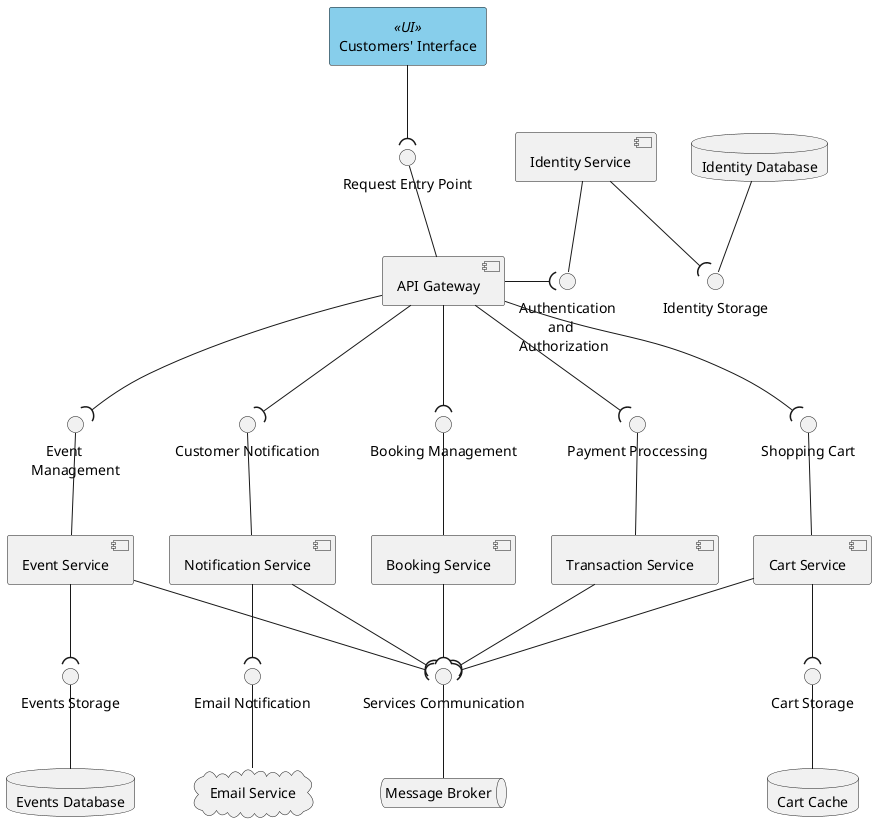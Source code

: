 @startuml "component-diagram"

!define webPage rectangle #SkyBlue
!define externalSystem cloud

webPage "Customers' Interface" <<UI>> as Customer_UI
interface "Request Entry Point" as I_EntryPoint

Customer_UI --( I_EntryPoint
[API Gateway] as Gateway
Gateway -up- I_EntryPoint

interface "Authentication\n        and \nAuthorization" as I_Identity
interface "Customer Notification" as I_Notifications
interface "Booking Management" as I_Booking_Management
interface "    Event\nManagement" as I_Event_Management
interface "Shopping Cart" as I_Shopping_Cart
interface "Payment Proccessing" as I_Payment_Proccessing

Gateway -right-( I_Identity
Gateway -down-( I_Notifications
Gateway -down-( I_Booking_Management
Gateway -down-( I_Event_Management
Gateway -down-( I_Shopping_Cart
Gateway -down-( I_Payment_Proccessing

[Identity Service] -- I_Identity
interface "Identity Storage" as I_Identity_Storage
database "Identity Database" as IdentityDb
IdentityDb -- I_Identity_Storage
[Identity Service] --( I_Identity_Storage

[Event Service] -up- I_Event_Management
interface "Events Storage" as I_Events_Storage
[Event Service] --( I_Events_Storage
database "Events Database" as eventsDb
eventsDb -up- I_Events_Storage

[Booking Service] -up- I_Booking_Management

[Notification Service] -up- I_Notifications
interface "Email Notification" as I_Email_Service
[Notification Service] --( I_Email_Service
externalSystem "Email Service" as email
email -up- I_Email_Service

[Cart Service] -up- I_Shopping_Cart
interface "Cart Storage" as I_Cart_Storage
[Cart Service] -down-( I_Cart_Storage
database "Cart Cache" as CartDb
CartDb -up- I_Cart_Storage

[Transaction Service] -up- I_Payment_Proccessing

interface "Services Communication" as I_Bus_Service
queue "Message Broker" as messageBroker
messageBroker -up- I_Bus_Service

[Transaction Service] -down-( I_Bus_Service
[Notification Service] -down-( I_Bus_Service
[Booking Service] -down-( I_Bus_Service
[Event Service] -down-( I_Bus_Service
[Cart Service] -down-( I_Bus_Service

@enduml
